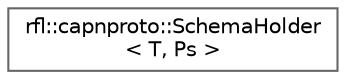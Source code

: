 digraph "类继承关系图"
{
 // LATEX_PDF_SIZE
  bgcolor="transparent";
  edge [fontname=Helvetica,fontsize=10,labelfontname=Helvetica,labelfontsize=10];
  node [fontname=Helvetica,fontsize=10,shape=box,height=0.2,width=0.4];
  rankdir="LR";
  Node0 [id="Node000000",label="rfl::capnproto::SchemaHolder\l\< T, Ps \>",height=0.2,width=0.4,color="grey40", fillcolor="white", style="filled",URL="$structrfl_1_1capnproto_1_1_schema_holder.html",tooltip="This ensures that the schema is only generated once."];
}
